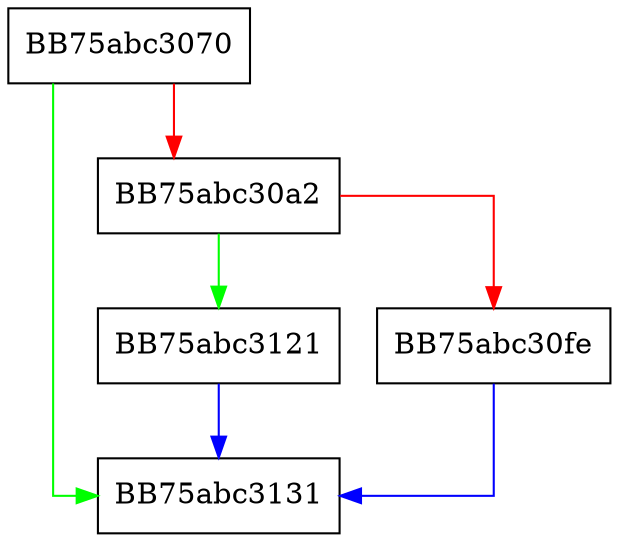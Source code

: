 digraph eIL_sar8f {
  node [shape="box"];
  graph [splines=ortho];
  BB75abc3070 -> BB75abc3131 [color="green"];
  BB75abc3070 -> BB75abc30a2 [color="red"];
  BB75abc30a2 -> BB75abc3121 [color="green"];
  BB75abc30a2 -> BB75abc30fe [color="red"];
  BB75abc30fe -> BB75abc3131 [color="blue"];
  BB75abc3121 -> BB75abc3131 [color="blue"];
}